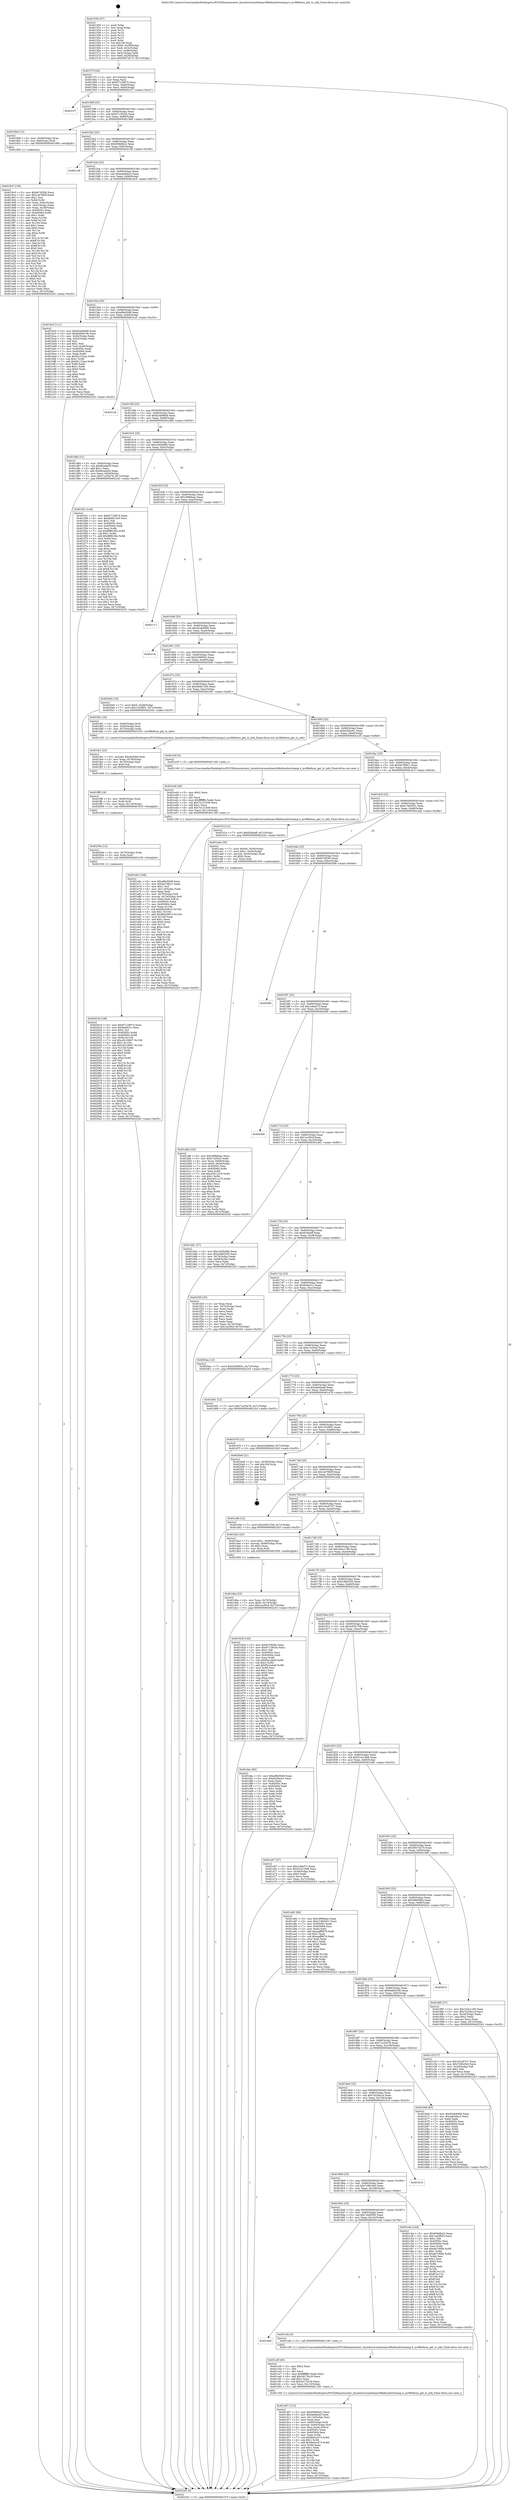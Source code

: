 digraph "0x401550" {
  label = "0x401550 (/mnt/c/Users/mathe/Desktop/tcc/POCII/binaries/extr_linuxdriversnetdsamv88e6xxxhwtstamp.h_mv88e6xxx_get_ts_info_Final-ollvm.out::main(0))"
  labelloc = "t"
  node[shape=record]

  Entry [label="",width=0.3,height=0.3,shape=circle,fillcolor=black,style=filled]
  "0x40157f" [label="{
     0x40157f [26]\l
     | [instrs]\l
     &nbsp;&nbsp;0x40157f \<+3\>: mov -0x7c(%rbp),%eax\l
     &nbsp;&nbsp;0x401582 \<+2\>: mov %eax,%ecx\l
     &nbsp;&nbsp;0x401584 \<+6\>: sub $0x87129974,%ecx\l
     &nbsp;&nbsp;0x40158a \<+3\>: mov %eax,-0x80(%rbp)\l
     &nbsp;&nbsp;0x40158d \<+6\>: mov %ecx,-0x84(%rbp)\l
     &nbsp;&nbsp;0x401593 \<+6\>: je 00000000004021f7 \<main+0xca7\>\l
  }"]
  "0x4021f7" [label="{
     0x4021f7\l
  }", style=dashed]
  "0x401599" [label="{
     0x401599 [25]\l
     | [instrs]\l
     &nbsp;&nbsp;0x401599 \<+5\>: jmp 000000000040159e \<main+0x4e\>\l
     &nbsp;&nbsp;0x40159e \<+3\>: mov -0x80(%rbp),%eax\l
     &nbsp;&nbsp;0x4015a1 \<+5\>: sub $0x871383cb,%eax\l
     &nbsp;&nbsp;0x4015a6 \<+6\>: mov %eax,-0x88(%rbp)\l
     &nbsp;&nbsp;0x4015ac \<+6\>: je 00000000004019b8 \<main+0x468\>\l
  }"]
  Exit [label="",width=0.3,height=0.3,shape=circle,fillcolor=black,style=filled,peripheries=2]
  "0x4019b8" [label="{
     0x4019b8 [13]\l
     | [instrs]\l
     &nbsp;&nbsp;0x4019b8 \<+4\>: mov -0x48(%rbp),%rax\l
     &nbsp;&nbsp;0x4019bc \<+4\>: mov 0x8(%rax),%rdi\l
     &nbsp;&nbsp;0x4019c0 \<+5\>: call 0000000000401060 \<atoi@plt\>\l
     | [calls]\l
     &nbsp;&nbsp;0x401060 \{1\} (unknown)\l
  }"]
  "0x4015b2" [label="{
     0x4015b2 [25]\l
     | [instrs]\l
     &nbsp;&nbsp;0x4015b2 \<+5\>: jmp 00000000004015b7 \<main+0x67\>\l
     &nbsp;&nbsp;0x4015b7 \<+3\>: mov -0x80(%rbp),%eax\l
     &nbsp;&nbsp;0x4015ba \<+5\>: sub $0x958dfe22,%eax\l
     &nbsp;&nbsp;0x4015bf \<+6\>: mov %eax,-0x8c(%rbp)\l
     &nbsp;&nbsp;0x4015c5 \<+6\>: je 0000000000402158 \<main+0xc08\>\l
  }"]
  "0x402016" [label="{
     0x402016 [148]\l
     | [instrs]\l
     &nbsp;&nbsp;0x402016 \<+5\>: mov $0x87129974,%eax\l
     &nbsp;&nbsp;0x40201b \<+5\>: mov $0x6cbb31c,%esi\l
     &nbsp;&nbsp;0x402020 \<+2\>: mov $0x1,%cl\l
     &nbsp;&nbsp;0x402022 \<+8\>: mov 0x40505c,%r8d\l
     &nbsp;&nbsp;0x40202a \<+8\>: mov 0x405064,%r9d\l
     &nbsp;&nbsp;0x402032 \<+3\>: mov %r8d,%r10d\l
     &nbsp;&nbsp;0x402035 \<+7\>: sub $0xc6216607,%r10d\l
     &nbsp;&nbsp;0x40203c \<+4\>: sub $0x1,%r10d\l
     &nbsp;&nbsp;0x402040 \<+7\>: add $0xc6216607,%r10d\l
     &nbsp;&nbsp;0x402047 \<+4\>: imul %r10d,%r8d\l
     &nbsp;&nbsp;0x40204b \<+4\>: and $0x1,%r8d\l
     &nbsp;&nbsp;0x40204f \<+4\>: cmp $0x0,%r8d\l
     &nbsp;&nbsp;0x402053 \<+4\>: sete %r11b\l
     &nbsp;&nbsp;0x402057 \<+4\>: cmp $0xa,%r9d\l
     &nbsp;&nbsp;0x40205b \<+3\>: setl %bl\l
     &nbsp;&nbsp;0x40205e \<+3\>: mov %r11b,%r14b\l
     &nbsp;&nbsp;0x402061 \<+4\>: xor $0xff,%r14b\l
     &nbsp;&nbsp;0x402065 \<+3\>: mov %bl,%r15b\l
     &nbsp;&nbsp;0x402068 \<+4\>: xor $0xff,%r15b\l
     &nbsp;&nbsp;0x40206c \<+3\>: xor $0x1,%cl\l
     &nbsp;&nbsp;0x40206f \<+3\>: mov %r14b,%r12b\l
     &nbsp;&nbsp;0x402072 \<+4\>: and $0xff,%r12b\l
     &nbsp;&nbsp;0x402076 \<+3\>: and %cl,%r11b\l
     &nbsp;&nbsp;0x402079 \<+3\>: mov %r15b,%r13b\l
     &nbsp;&nbsp;0x40207c \<+4\>: and $0xff,%r13b\l
     &nbsp;&nbsp;0x402080 \<+2\>: and %cl,%bl\l
     &nbsp;&nbsp;0x402082 \<+3\>: or %r11b,%r12b\l
     &nbsp;&nbsp;0x402085 \<+3\>: or %bl,%r13b\l
     &nbsp;&nbsp;0x402088 \<+3\>: xor %r13b,%r12b\l
     &nbsp;&nbsp;0x40208b \<+3\>: or %r15b,%r14b\l
     &nbsp;&nbsp;0x40208e \<+4\>: xor $0xff,%r14b\l
     &nbsp;&nbsp;0x402092 \<+3\>: or $0x1,%cl\l
     &nbsp;&nbsp;0x402095 \<+3\>: and %cl,%r14b\l
     &nbsp;&nbsp;0x402098 \<+3\>: or %r14b,%r12b\l
     &nbsp;&nbsp;0x40209b \<+4\>: test $0x1,%r12b\l
     &nbsp;&nbsp;0x40209f \<+3\>: cmovne %esi,%eax\l
     &nbsp;&nbsp;0x4020a2 \<+3\>: mov %eax,-0x7c(%rbp)\l
     &nbsp;&nbsp;0x4020a5 \<+5\>: jmp 0000000000402243 \<main+0xcf3\>\l
  }"]
  "0x402158" [label="{
     0x402158\l
  }", style=dashed]
  "0x4015cb" [label="{
     0x4015cb [25]\l
     | [instrs]\l
     &nbsp;&nbsp;0x4015cb \<+5\>: jmp 00000000004015d0 \<main+0x80\>\l
     &nbsp;&nbsp;0x4015d0 \<+3\>: mov -0x80(%rbp),%eax\l
     &nbsp;&nbsp;0x4015d3 \<+5\>: sub $0xaab4dec3,%eax\l
     &nbsp;&nbsp;0x4015d8 \<+6\>: mov %eax,-0x90(%rbp)\l
     &nbsp;&nbsp;0x4015de \<+6\>: je 0000000000401bc0 \<main+0x670\>\l
  }"]
  "0x40200a" [label="{
     0x40200a [12]\l
     | [instrs]\l
     &nbsp;&nbsp;0x40200a \<+4\>: mov -0x70(%rbp),%rdx\l
     &nbsp;&nbsp;0x40200e \<+3\>: mov %rdx,%rdi\l
     &nbsp;&nbsp;0x402011 \<+5\>: call 0000000000401030 \<free@plt\>\l
     | [calls]\l
     &nbsp;&nbsp;0x401030 \{1\} (unknown)\l
  }"]
  "0x401bc0" [label="{
     0x401bc0 [111]\l
     | [instrs]\l
     &nbsp;&nbsp;0x401bc0 \<+5\>: mov $0xd2ab9468,%eax\l
     &nbsp;&nbsp;0x401bc5 \<+5\>: mov $0x6eb8410b,%ecx\l
     &nbsp;&nbsp;0x401bca \<+3\>: mov -0x64(%rbp),%edx\l
     &nbsp;&nbsp;0x401bcd \<+3\>: cmp -0x54(%rbp),%edx\l
     &nbsp;&nbsp;0x401bd0 \<+4\>: setl %sil\l
     &nbsp;&nbsp;0x401bd4 \<+4\>: and $0x1,%sil\l
     &nbsp;&nbsp;0x401bd8 \<+4\>: mov %sil,-0x29(%rbp)\l
     &nbsp;&nbsp;0x401bdc \<+7\>: mov 0x40505c,%edx\l
     &nbsp;&nbsp;0x401be3 \<+7\>: mov 0x405064,%edi\l
     &nbsp;&nbsp;0x401bea \<+3\>: mov %edx,%r8d\l
     &nbsp;&nbsp;0x401bed \<+7\>: sub $0xf2c152aa,%r8d\l
     &nbsp;&nbsp;0x401bf4 \<+4\>: sub $0x1,%r8d\l
     &nbsp;&nbsp;0x401bf8 \<+7\>: add $0xf2c152aa,%r8d\l
     &nbsp;&nbsp;0x401bff \<+4\>: imul %r8d,%edx\l
     &nbsp;&nbsp;0x401c03 \<+3\>: and $0x1,%edx\l
     &nbsp;&nbsp;0x401c06 \<+3\>: cmp $0x0,%edx\l
     &nbsp;&nbsp;0x401c09 \<+4\>: sete %sil\l
     &nbsp;&nbsp;0x401c0d \<+3\>: cmp $0xa,%edi\l
     &nbsp;&nbsp;0x401c10 \<+4\>: setl %r9b\l
     &nbsp;&nbsp;0x401c14 \<+3\>: mov %sil,%r10b\l
     &nbsp;&nbsp;0x401c17 \<+3\>: and %r9b,%r10b\l
     &nbsp;&nbsp;0x401c1a \<+3\>: xor %r9b,%sil\l
     &nbsp;&nbsp;0x401c1d \<+3\>: or %sil,%r10b\l
     &nbsp;&nbsp;0x401c20 \<+4\>: test $0x1,%r10b\l
     &nbsp;&nbsp;0x401c24 \<+3\>: cmovne %ecx,%eax\l
     &nbsp;&nbsp;0x401c27 \<+3\>: mov %eax,-0x7c(%rbp)\l
     &nbsp;&nbsp;0x401c2a \<+5\>: jmp 0000000000402243 \<main+0xcf3\>\l
  }"]
  "0x4015e4" [label="{
     0x4015e4 [25]\l
     | [instrs]\l
     &nbsp;&nbsp;0x4015e4 \<+5\>: jmp 00000000004015e9 \<main+0x99\>\l
     &nbsp;&nbsp;0x4015e9 \<+3\>: mov -0x80(%rbp),%eax\l
     &nbsp;&nbsp;0x4015ec \<+5\>: sub $0xaf9e5048,%eax\l
     &nbsp;&nbsp;0x4015f1 \<+6\>: mov %eax,-0x94(%rbp)\l
     &nbsp;&nbsp;0x4015f7 \<+6\>: je 00000000004021a5 \<main+0xc55\>\l
  }"]
  "0x401ff8" [label="{
     0x401ff8 [18]\l
     | [instrs]\l
     &nbsp;&nbsp;0x401ff8 \<+4\>: mov -0x60(%rbp),%rdx\l
     &nbsp;&nbsp;0x401ffc \<+3\>: mov %rdx,%rdi\l
     &nbsp;&nbsp;0x401fff \<+6\>: mov %eax,-0x118(%rbp)\l
     &nbsp;&nbsp;0x402005 \<+5\>: call 0000000000401030 \<free@plt\>\l
     | [calls]\l
     &nbsp;&nbsp;0x401030 \{1\} (unknown)\l
  }"]
  "0x4021a5" [label="{
     0x4021a5\l
  }", style=dashed]
  "0x4015fd" [label="{
     0x4015fd [25]\l
     | [instrs]\l
     &nbsp;&nbsp;0x4015fd \<+5\>: jmp 0000000000401602 \<main+0xb2\>\l
     &nbsp;&nbsp;0x401602 \<+3\>: mov -0x80(%rbp),%eax\l
     &nbsp;&nbsp;0x401605 \<+5\>: sub $0xb24b96d4,%eax\l
     &nbsp;&nbsp;0x40160a \<+6\>: mov %eax,-0x98(%rbp)\l
     &nbsp;&nbsp;0x401610 \<+6\>: je 0000000000401d84 \<main+0x834\>\l
  }"]
  "0x401fe1" [label="{
     0x401fe1 [23]\l
     | [instrs]\l
     &nbsp;&nbsp;0x401fe1 \<+10\>: movabs $0x4030b6,%rdi\l
     &nbsp;&nbsp;0x401feb \<+3\>: mov %eax,-0x78(%rbp)\l
     &nbsp;&nbsp;0x401fee \<+3\>: mov -0x78(%rbp),%esi\l
     &nbsp;&nbsp;0x401ff1 \<+2\>: mov $0x0,%al\l
     &nbsp;&nbsp;0x401ff3 \<+5\>: call 0000000000401040 \<printf@plt\>\l
     | [calls]\l
     &nbsp;&nbsp;0x401040 \{1\} (unknown)\l
  }"]
  "0x401d84" [label="{
     0x401d84 [31]\l
     | [instrs]\l
     &nbsp;&nbsp;0x401d84 \<+3\>: mov -0x64(%rbp),%eax\l
     &nbsp;&nbsp;0x401d87 \<+5\>: sub $0x8fcada59,%eax\l
     &nbsp;&nbsp;0x401d8c \<+3\>: add $0x1,%eax\l
     &nbsp;&nbsp;0x401d8f \<+5\>: add $0x8fcada59,%eax\l
     &nbsp;&nbsp;0x401d94 \<+3\>: mov %eax,-0x64(%rbp)\l
     &nbsp;&nbsp;0x401d97 \<+7\>: movl $0x71e35e78,-0x7c(%rbp)\l
     &nbsp;&nbsp;0x401d9e \<+5\>: jmp 0000000000402243 \<main+0xcf3\>\l
  }"]
  "0x401616" [label="{
     0x401616 [25]\l
     | [instrs]\l
     &nbsp;&nbsp;0x401616 \<+5\>: jmp 000000000040161b \<main+0xcb\>\l
     &nbsp;&nbsp;0x40161b \<+3\>: mov -0x80(%rbp),%eax\l
     &nbsp;&nbsp;0x40161e \<+5\>: sub $0xc3d3bd8d,%eax\l
     &nbsp;&nbsp;0x401623 \<+6\>: mov %eax,-0x9c(%rbp)\l
     &nbsp;&nbsp;0x401629 \<+6\>: je 0000000000401f41 \<main+0x9f1\>\l
  }"]
  "0x401e6c" [label="{
     0x401e6c [168]\l
     | [instrs]\l
     &nbsp;&nbsp;0x401e6c \<+5\>: mov $0xaf9e5048,%ecx\l
     &nbsp;&nbsp;0x401e71 \<+5\>: mov $0xde70fdc1,%edx\l
     &nbsp;&nbsp;0x401e76 \<+3\>: mov $0x1,%sil\l
     &nbsp;&nbsp;0x401e79 \<+6\>: mov -0x114(%rbp),%edi\l
     &nbsp;&nbsp;0x401e7f \<+3\>: imul %eax,%edi\l
     &nbsp;&nbsp;0x401e82 \<+4\>: mov -0x70(%rbp),%r8\l
     &nbsp;&nbsp;0x401e86 \<+4\>: movslq -0x74(%rbp),%r9\l
     &nbsp;&nbsp;0x401e8a \<+4\>: mov %edi,(%r8,%r9,4)\l
     &nbsp;&nbsp;0x401e8e \<+7\>: mov 0x40505c,%eax\l
     &nbsp;&nbsp;0x401e95 \<+7\>: mov 0x405064,%edi\l
     &nbsp;&nbsp;0x401e9c \<+3\>: mov %eax,%r10d\l
     &nbsp;&nbsp;0x401e9f \<+7\>: sub $0x982e0810,%r10d\l
     &nbsp;&nbsp;0x401ea6 \<+4\>: sub $0x1,%r10d\l
     &nbsp;&nbsp;0x401eaa \<+7\>: add $0x982e0810,%r10d\l
     &nbsp;&nbsp;0x401eb1 \<+4\>: imul %r10d,%eax\l
     &nbsp;&nbsp;0x401eb5 \<+3\>: and $0x1,%eax\l
     &nbsp;&nbsp;0x401eb8 \<+3\>: cmp $0x0,%eax\l
     &nbsp;&nbsp;0x401ebb \<+4\>: sete %r11b\l
     &nbsp;&nbsp;0x401ebf \<+3\>: cmp $0xa,%edi\l
     &nbsp;&nbsp;0x401ec2 \<+3\>: setl %bl\l
     &nbsp;&nbsp;0x401ec5 \<+3\>: mov %r11b,%r14b\l
     &nbsp;&nbsp;0x401ec8 \<+4\>: xor $0xff,%r14b\l
     &nbsp;&nbsp;0x401ecc \<+3\>: mov %bl,%r15b\l
     &nbsp;&nbsp;0x401ecf \<+4\>: xor $0xff,%r15b\l
     &nbsp;&nbsp;0x401ed3 \<+4\>: xor $0x1,%sil\l
     &nbsp;&nbsp;0x401ed7 \<+3\>: mov %r14b,%r12b\l
     &nbsp;&nbsp;0x401eda \<+4\>: and $0xff,%r12b\l
     &nbsp;&nbsp;0x401ede \<+3\>: and %sil,%r11b\l
     &nbsp;&nbsp;0x401ee1 \<+3\>: mov %r15b,%r13b\l
     &nbsp;&nbsp;0x401ee4 \<+4\>: and $0xff,%r13b\l
     &nbsp;&nbsp;0x401ee8 \<+3\>: and %sil,%bl\l
     &nbsp;&nbsp;0x401eeb \<+3\>: or %r11b,%r12b\l
     &nbsp;&nbsp;0x401eee \<+3\>: or %bl,%r13b\l
     &nbsp;&nbsp;0x401ef1 \<+3\>: xor %r13b,%r12b\l
     &nbsp;&nbsp;0x401ef4 \<+3\>: or %r15b,%r14b\l
     &nbsp;&nbsp;0x401ef7 \<+4\>: xor $0xff,%r14b\l
     &nbsp;&nbsp;0x401efb \<+4\>: or $0x1,%sil\l
     &nbsp;&nbsp;0x401eff \<+3\>: and %sil,%r14b\l
     &nbsp;&nbsp;0x401f02 \<+3\>: or %r14b,%r12b\l
     &nbsp;&nbsp;0x401f05 \<+4\>: test $0x1,%r12b\l
     &nbsp;&nbsp;0x401f09 \<+3\>: cmovne %edx,%ecx\l
     &nbsp;&nbsp;0x401f0c \<+3\>: mov %ecx,-0x7c(%rbp)\l
     &nbsp;&nbsp;0x401f0f \<+5\>: jmp 0000000000402243 \<main+0xcf3\>\l
  }"]
  "0x401f41" [label="{
     0x401f41 [144]\l
     | [instrs]\l
     &nbsp;&nbsp;0x401f41 \<+5\>: mov $0x87129974,%eax\l
     &nbsp;&nbsp;0x401f46 \<+5\>: mov $0xdb9a7a30,%ecx\l
     &nbsp;&nbsp;0x401f4b \<+2\>: mov $0x1,%dl\l
     &nbsp;&nbsp;0x401f4d \<+7\>: mov 0x40505c,%esi\l
     &nbsp;&nbsp;0x401f54 \<+7\>: mov 0x405064,%edi\l
     &nbsp;&nbsp;0x401f5b \<+3\>: mov %esi,%r8d\l
     &nbsp;&nbsp;0x401f5e \<+7\>: sub $0x8f8fc36e,%r8d\l
     &nbsp;&nbsp;0x401f65 \<+4\>: sub $0x1,%r8d\l
     &nbsp;&nbsp;0x401f69 \<+7\>: add $0x8f8fc36e,%r8d\l
     &nbsp;&nbsp;0x401f70 \<+4\>: imul %r8d,%esi\l
     &nbsp;&nbsp;0x401f74 \<+3\>: and $0x1,%esi\l
     &nbsp;&nbsp;0x401f77 \<+3\>: cmp $0x0,%esi\l
     &nbsp;&nbsp;0x401f7a \<+4\>: sete %r9b\l
     &nbsp;&nbsp;0x401f7e \<+3\>: cmp $0xa,%edi\l
     &nbsp;&nbsp;0x401f81 \<+4\>: setl %r10b\l
     &nbsp;&nbsp;0x401f85 \<+3\>: mov %r9b,%r11b\l
     &nbsp;&nbsp;0x401f88 \<+4\>: xor $0xff,%r11b\l
     &nbsp;&nbsp;0x401f8c \<+3\>: mov %r10b,%bl\l
     &nbsp;&nbsp;0x401f8f \<+3\>: xor $0xff,%bl\l
     &nbsp;&nbsp;0x401f92 \<+3\>: xor $0x1,%dl\l
     &nbsp;&nbsp;0x401f95 \<+3\>: mov %r11b,%r14b\l
     &nbsp;&nbsp;0x401f98 \<+4\>: and $0xff,%r14b\l
     &nbsp;&nbsp;0x401f9c \<+3\>: and %dl,%r9b\l
     &nbsp;&nbsp;0x401f9f \<+3\>: mov %bl,%r15b\l
     &nbsp;&nbsp;0x401fa2 \<+4\>: and $0xff,%r15b\l
     &nbsp;&nbsp;0x401fa6 \<+3\>: and %dl,%r10b\l
     &nbsp;&nbsp;0x401fa9 \<+3\>: or %r9b,%r14b\l
     &nbsp;&nbsp;0x401fac \<+3\>: or %r10b,%r15b\l
     &nbsp;&nbsp;0x401faf \<+3\>: xor %r15b,%r14b\l
     &nbsp;&nbsp;0x401fb2 \<+3\>: or %bl,%r11b\l
     &nbsp;&nbsp;0x401fb5 \<+4\>: xor $0xff,%r11b\l
     &nbsp;&nbsp;0x401fb9 \<+3\>: or $0x1,%dl\l
     &nbsp;&nbsp;0x401fbc \<+3\>: and %dl,%r11b\l
     &nbsp;&nbsp;0x401fbf \<+3\>: or %r11b,%r14b\l
     &nbsp;&nbsp;0x401fc2 \<+4\>: test $0x1,%r14b\l
     &nbsp;&nbsp;0x401fc6 \<+3\>: cmovne %ecx,%eax\l
     &nbsp;&nbsp;0x401fc9 \<+3\>: mov %eax,-0x7c(%rbp)\l
     &nbsp;&nbsp;0x401fcc \<+5\>: jmp 0000000000402243 \<main+0xcf3\>\l
  }"]
  "0x40162f" [label="{
     0x40162f [25]\l
     | [instrs]\l
     &nbsp;&nbsp;0x40162f \<+5\>: jmp 0000000000401634 \<main+0xe4\>\l
     &nbsp;&nbsp;0x401634 \<+3\>: mov -0x80(%rbp),%eax\l
     &nbsp;&nbsp;0x401637 \<+5\>: sub $0xc9966eac,%eax\l
     &nbsp;&nbsp;0x40163c \<+6\>: mov %eax,-0xa0(%rbp)\l
     &nbsp;&nbsp;0x401642 \<+6\>: je 0000000000402117 \<main+0xbc7\>\l
  }"]
  "0x401e44" [label="{
     0x401e44 [40]\l
     | [instrs]\l
     &nbsp;&nbsp;0x401e44 \<+5\>: mov $0x2,%ecx\l
     &nbsp;&nbsp;0x401e49 \<+1\>: cltd\l
     &nbsp;&nbsp;0x401e4a \<+2\>: idiv %ecx\l
     &nbsp;&nbsp;0x401e4c \<+6\>: imul $0xfffffffe,%edx,%ecx\l
     &nbsp;&nbsp;0x401e52 \<+6\>: sub $0x7e121939,%ecx\l
     &nbsp;&nbsp;0x401e58 \<+3\>: add $0x1,%ecx\l
     &nbsp;&nbsp;0x401e5b \<+6\>: add $0x7e121939,%ecx\l
     &nbsp;&nbsp;0x401e61 \<+6\>: mov %ecx,-0x114(%rbp)\l
     &nbsp;&nbsp;0x401e67 \<+5\>: call 0000000000401160 \<next_i\>\l
     | [calls]\l
     &nbsp;&nbsp;0x401160 \{1\} (/mnt/c/Users/mathe/Desktop/tcc/POCII/binaries/extr_linuxdriversnetdsamv88e6xxxhwtstamp.h_mv88e6xxx_get_ts_info_Final-ollvm.out::next_i)\l
  }"]
  "0x402117" [label="{
     0x402117\l
  }", style=dashed]
  "0x401648" [label="{
     0x401648 [25]\l
     | [instrs]\l
     &nbsp;&nbsp;0x401648 \<+5\>: jmp 000000000040164d \<main+0xfd\>\l
     &nbsp;&nbsp;0x40164d \<+3\>: mov -0x80(%rbp),%eax\l
     &nbsp;&nbsp;0x401650 \<+5\>: sub $0xd2ab9468,%eax\l
     &nbsp;&nbsp;0x401655 \<+6\>: mov %eax,-0xa4(%rbp)\l
     &nbsp;&nbsp;0x40165b \<+6\>: je 000000000040214c \<main+0xbfc\>\l
  }"]
  "0x401dba" [label="{
     0x401dba [23]\l
     | [instrs]\l
     &nbsp;&nbsp;0x401dba \<+4\>: mov %rax,-0x70(%rbp)\l
     &nbsp;&nbsp;0x401dbe \<+7\>: movl $0x0,-0x74(%rbp)\l
     &nbsp;&nbsp;0x401dc5 \<+7\>: movl $0x1ac00cf,-0x7c(%rbp)\l
     &nbsp;&nbsp;0x401dcc \<+5\>: jmp 0000000000402243 \<main+0xcf3\>\l
  }"]
  "0x40214c" [label="{
     0x40214c\l
  }", style=dashed]
  "0x401661" [label="{
     0x401661 [25]\l
     | [instrs]\l
     &nbsp;&nbsp;0x401661 \<+5\>: jmp 0000000000401666 \<main+0x116\>\l
     &nbsp;&nbsp;0x401666 \<+3\>: mov -0x80(%rbp),%eax\l
     &nbsp;&nbsp;0x401669 \<+5\>: sub $0xd34f083c,%eax\l
     &nbsp;&nbsp;0x40166e \<+6\>: mov %eax,-0xa8(%rbp)\l
     &nbsp;&nbsp;0x401674 \<+6\>: je 00000000004020d3 \<main+0xb83\>\l
  }"]
  "0x401d07" [label="{
     0x401d07 [113]\l
     | [instrs]\l
     &nbsp;&nbsp;0x401d07 \<+5\>: mov $0x958dfe22,%ecx\l
     &nbsp;&nbsp;0x401d0c \<+5\>: mov $0xdedda46,%edx\l
     &nbsp;&nbsp;0x401d11 \<+6\>: mov -0x110(%rbp),%esi\l
     &nbsp;&nbsp;0x401d17 \<+3\>: imul %eax,%esi\l
     &nbsp;&nbsp;0x401d1a \<+4\>: mov -0x60(%rbp),%rdi\l
     &nbsp;&nbsp;0x401d1e \<+4\>: movslq -0x64(%rbp),%r8\l
     &nbsp;&nbsp;0x401d22 \<+4\>: mov %esi,(%rdi,%r8,4)\l
     &nbsp;&nbsp;0x401d26 \<+7\>: mov 0x40505c,%eax\l
     &nbsp;&nbsp;0x401d2d \<+7\>: mov 0x405064,%esi\l
     &nbsp;&nbsp;0x401d34 \<+3\>: mov %eax,%r9d\l
     &nbsp;&nbsp;0x401d37 \<+7\>: sub $0x8e0ccd73,%r9d\l
     &nbsp;&nbsp;0x401d3e \<+4\>: sub $0x1,%r9d\l
     &nbsp;&nbsp;0x401d42 \<+7\>: add $0x8e0ccd73,%r9d\l
     &nbsp;&nbsp;0x401d49 \<+4\>: imul %r9d,%eax\l
     &nbsp;&nbsp;0x401d4d \<+3\>: and $0x1,%eax\l
     &nbsp;&nbsp;0x401d50 \<+3\>: cmp $0x0,%eax\l
     &nbsp;&nbsp;0x401d53 \<+4\>: sete %r10b\l
     &nbsp;&nbsp;0x401d57 \<+3\>: cmp $0xa,%esi\l
     &nbsp;&nbsp;0x401d5a \<+4\>: setl %r11b\l
     &nbsp;&nbsp;0x401d5e \<+3\>: mov %r10b,%bl\l
     &nbsp;&nbsp;0x401d61 \<+3\>: and %r11b,%bl\l
     &nbsp;&nbsp;0x401d64 \<+3\>: xor %r11b,%r10b\l
     &nbsp;&nbsp;0x401d67 \<+3\>: or %r10b,%bl\l
     &nbsp;&nbsp;0x401d6a \<+3\>: test $0x1,%bl\l
     &nbsp;&nbsp;0x401d6d \<+3\>: cmovne %edx,%ecx\l
     &nbsp;&nbsp;0x401d70 \<+3\>: mov %ecx,-0x7c(%rbp)\l
     &nbsp;&nbsp;0x401d73 \<+5\>: jmp 0000000000402243 \<main+0xcf3\>\l
  }"]
  "0x4020d3" [label="{
     0x4020d3 [19]\l
     | [instrs]\l
     &nbsp;&nbsp;0x4020d3 \<+7\>: movl $0x0,-0x38(%rbp)\l
     &nbsp;&nbsp;0x4020da \<+7\>: movl $0x1325ff31,-0x7c(%rbp)\l
     &nbsp;&nbsp;0x4020e1 \<+5\>: jmp 0000000000402243 \<main+0xcf3\>\l
  }"]
  "0x40167a" [label="{
     0x40167a [25]\l
     | [instrs]\l
     &nbsp;&nbsp;0x40167a \<+5\>: jmp 000000000040167f \<main+0x12f\>\l
     &nbsp;&nbsp;0x40167f \<+3\>: mov -0x80(%rbp),%eax\l
     &nbsp;&nbsp;0x401682 \<+5\>: sub $0xdb9a7a30,%eax\l
     &nbsp;&nbsp;0x401687 \<+6\>: mov %eax,-0xac(%rbp)\l
     &nbsp;&nbsp;0x40168d \<+6\>: je 0000000000401fd1 \<main+0xa81\>\l
  }"]
  "0x401cdf" [label="{
     0x401cdf [40]\l
     | [instrs]\l
     &nbsp;&nbsp;0x401cdf \<+5\>: mov $0x2,%ecx\l
     &nbsp;&nbsp;0x401ce4 \<+1\>: cltd\l
     &nbsp;&nbsp;0x401ce5 \<+2\>: idiv %ecx\l
     &nbsp;&nbsp;0x401ce7 \<+6\>: imul $0xfffffffe,%edx,%ecx\l
     &nbsp;&nbsp;0x401ced \<+6\>: add $0x3417bc20,%ecx\l
     &nbsp;&nbsp;0x401cf3 \<+3\>: add $0x1,%ecx\l
     &nbsp;&nbsp;0x401cf6 \<+6\>: sub $0x3417bc20,%ecx\l
     &nbsp;&nbsp;0x401cfc \<+6\>: mov %ecx,-0x110(%rbp)\l
     &nbsp;&nbsp;0x401d02 \<+5\>: call 0000000000401160 \<next_i\>\l
     | [calls]\l
     &nbsp;&nbsp;0x401160 \{1\} (/mnt/c/Users/mathe/Desktop/tcc/POCII/binaries/extr_linuxdriversnetdsamv88e6xxxhwtstamp.h_mv88e6xxx_get_ts_info_Final-ollvm.out::next_i)\l
  }"]
  "0x401fd1" [label="{
     0x401fd1 [16]\l
     | [instrs]\l
     &nbsp;&nbsp;0x401fd1 \<+4\>: mov -0x60(%rbp),%rdi\l
     &nbsp;&nbsp;0x401fd5 \<+3\>: mov -0x50(%rbp),%esi\l
     &nbsp;&nbsp;0x401fd8 \<+4\>: mov -0x70(%rbp),%rdx\l
     &nbsp;&nbsp;0x401fdc \<+5\>: call 0000000000401530 \<mv88e6xxx_get_ts_info\>\l
     | [calls]\l
     &nbsp;&nbsp;0x401530 \{1\} (/mnt/c/Users/mathe/Desktop/tcc/POCII/binaries/extr_linuxdriversnetdsamv88e6xxxhwtstamp.h_mv88e6xxx_get_ts_info_Final-ollvm.out::mv88e6xxx_get_ts_info)\l
  }"]
  "0x401693" [label="{
     0x401693 [25]\l
     | [instrs]\l
     &nbsp;&nbsp;0x401693 \<+5\>: jmp 0000000000401698 \<main+0x148\>\l
     &nbsp;&nbsp;0x401698 \<+3\>: mov -0x80(%rbp),%eax\l
     &nbsp;&nbsp;0x40169b \<+5\>: sub $0xdcf2bcb1,%eax\l
     &nbsp;&nbsp;0x4016a0 \<+6\>: mov %eax,-0xb0(%rbp)\l
     &nbsp;&nbsp;0x4016a6 \<+6\>: je 0000000000401e3f \<main+0x8ef\>\l
  }"]
  "0x4018eb" [label="{
     0x4018eb\l
  }", style=dashed]
  "0x401e3f" [label="{
     0x401e3f [5]\l
     | [instrs]\l
     &nbsp;&nbsp;0x401e3f \<+5\>: call 0000000000401160 \<next_i\>\l
     | [calls]\l
     &nbsp;&nbsp;0x401160 \{1\} (/mnt/c/Users/mathe/Desktop/tcc/POCII/binaries/extr_linuxdriversnetdsamv88e6xxxhwtstamp.h_mv88e6xxx_get_ts_info_Final-ollvm.out::next_i)\l
  }"]
  "0x4016ac" [label="{
     0x4016ac [25]\l
     | [instrs]\l
     &nbsp;&nbsp;0x4016ac \<+5\>: jmp 00000000004016b1 \<main+0x161\>\l
     &nbsp;&nbsp;0x4016b1 \<+3\>: mov -0x80(%rbp),%eax\l
     &nbsp;&nbsp;0x4016b4 \<+5\>: sub $0xde70fdc1,%eax\l
     &nbsp;&nbsp;0x4016b9 \<+6\>: mov %eax,-0xb4(%rbp)\l
     &nbsp;&nbsp;0x4016bf \<+6\>: je 0000000000401f14 \<main+0x9c4\>\l
  }"]
  "0x401cda" [label="{
     0x401cda [5]\l
     | [instrs]\l
     &nbsp;&nbsp;0x401cda \<+5\>: call 0000000000401160 \<next_i\>\l
     | [calls]\l
     &nbsp;&nbsp;0x401160 \{1\} (/mnt/c/Users/mathe/Desktop/tcc/POCII/binaries/extr_linuxdriversnetdsamv88e6xxxhwtstamp.h_mv88e6xxx_get_ts_info_Final-ollvm.out::next_i)\l
  }"]
  "0x401f14" [label="{
     0x401f14 [12]\l
     | [instrs]\l
     &nbsp;&nbsp;0x401f14 \<+7\>: movl $0x626baff,-0x7c(%rbp)\l
     &nbsp;&nbsp;0x401f1b \<+5\>: jmp 0000000000402243 \<main+0xcf3\>\l
  }"]
  "0x4016c5" [label="{
     0x4016c5 [25]\l
     | [instrs]\l
     &nbsp;&nbsp;0x4016c5 \<+5\>: jmp 00000000004016ca \<main+0x17a\>\l
     &nbsp;&nbsp;0x4016ca \<+3\>: mov -0x80(%rbp),%eax\l
     &nbsp;&nbsp;0x4016cd \<+5\>: sub $0xe7465451,%eax\l
     &nbsp;&nbsp;0x4016d2 \<+6\>: mov %eax,-0xb8(%rbp)\l
     &nbsp;&nbsp;0x4016d8 \<+6\>: je 0000000000401ada \<main+0x58a\>\l
  }"]
  "0x4018d2" [label="{
     0x4018d2 [25]\l
     | [instrs]\l
     &nbsp;&nbsp;0x4018d2 \<+5\>: jmp 00000000004018d7 \<main+0x387\>\l
     &nbsp;&nbsp;0x4018d7 \<+3\>: mov -0x80(%rbp),%eax\l
     &nbsp;&nbsp;0x4018da \<+5\>: sub $0x7ea5f563,%eax\l
     &nbsp;&nbsp;0x4018df \<+6\>: mov %eax,-0x10c(%rbp)\l
     &nbsp;&nbsp;0x4018e5 \<+6\>: je 0000000000401cda \<main+0x78a\>\l
  }"]
  "0x401ada" [label="{
     0x401ada [30]\l
     | [instrs]\l
     &nbsp;&nbsp;0x401ada \<+7\>: movl $0x64,-0x50(%rbp)\l
     &nbsp;&nbsp;0x401ae1 \<+7\>: movl $0x1,-0x54(%rbp)\l
     &nbsp;&nbsp;0x401ae8 \<+4\>: movslq -0x54(%rbp),%rax\l
     &nbsp;&nbsp;0x401aec \<+4\>: shl $0x2,%rax\l
     &nbsp;&nbsp;0x401af0 \<+3\>: mov %rax,%rdi\l
     &nbsp;&nbsp;0x401af3 \<+5\>: call 0000000000401050 \<malloc@plt\>\l
     | [calls]\l
     &nbsp;&nbsp;0x401050 \{1\} (unknown)\l
  }"]
  "0x4016de" [label="{
     0x4016de [25]\l
     | [instrs]\l
     &nbsp;&nbsp;0x4016de \<+5\>: jmp 00000000004016e3 \<main+0x193\>\l
     &nbsp;&nbsp;0x4016e3 \<+3\>: mov -0x80(%rbp),%eax\l
     &nbsp;&nbsp;0x4016e6 \<+5\>: sub $0xfe70f290,%eax\l
     &nbsp;&nbsp;0x4016eb \<+6\>: mov %eax,-0xbc(%rbp)\l
     &nbsp;&nbsp;0x4016f1 \<+6\>: je 00000000004020fb \<main+0xbab\>\l
  }"]
  "0x401c4a" [label="{
     0x401c4a [144]\l
     | [instrs]\l
     &nbsp;&nbsp;0x401c4a \<+5\>: mov $0x958dfe22,%eax\l
     &nbsp;&nbsp;0x401c4f \<+5\>: mov $0x7ea5f563,%ecx\l
     &nbsp;&nbsp;0x401c54 \<+2\>: mov $0x1,%dl\l
     &nbsp;&nbsp;0x401c56 \<+7\>: mov 0x40505c,%esi\l
     &nbsp;&nbsp;0x401c5d \<+7\>: mov 0x405064,%edi\l
     &nbsp;&nbsp;0x401c64 \<+3\>: mov %esi,%r8d\l
     &nbsp;&nbsp;0x401c67 \<+7\>: add $0xde7cf0fd,%r8d\l
     &nbsp;&nbsp;0x401c6e \<+4\>: sub $0x1,%r8d\l
     &nbsp;&nbsp;0x401c72 \<+7\>: sub $0xde7cf0fd,%r8d\l
     &nbsp;&nbsp;0x401c79 \<+4\>: imul %r8d,%esi\l
     &nbsp;&nbsp;0x401c7d \<+3\>: and $0x1,%esi\l
     &nbsp;&nbsp;0x401c80 \<+3\>: cmp $0x0,%esi\l
     &nbsp;&nbsp;0x401c83 \<+4\>: sete %r9b\l
     &nbsp;&nbsp;0x401c87 \<+3\>: cmp $0xa,%edi\l
     &nbsp;&nbsp;0x401c8a \<+4\>: setl %r10b\l
     &nbsp;&nbsp;0x401c8e \<+3\>: mov %r9b,%r11b\l
     &nbsp;&nbsp;0x401c91 \<+4\>: xor $0xff,%r11b\l
     &nbsp;&nbsp;0x401c95 \<+3\>: mov %r10b,%bl\l
     &nbsp;&nbsp;0x401c98 \<+3\>: xor $0xff,%bl\l
     &nbsp;&nbsp;0x401c9b \<+3\>: xor $0x1,%dl\l
     &nbsp;&nbsp;0x401c9e \<+3\>: mov %r11b,%r14b\l
     &nbsp;&nbsp;0x401ca1 \<+4\>: and $0xff,%r14b\l
     &nbsp;&nbsp;0x401ca5 \<+3\>: and %dl,%r9b\l
     &nbsp;&nbsp;0x401ca8 \<+3\>: mov %bl,%r15b\l
     &nbsp;&nbsp;0x401cab \<+4\>: and $0xff,%r15b\l
     &nbsp;&nbsp;0x401caf \<+3\>: and %dl,%r10b\l
     &nbsp;&nbsp;0x401cb2 \<+3\>: or %r9b,%r14b\l
     &nbsp;&nbsp;0x401cb5 \<+3\>: or %r10b,%r15b\l
     &nbsp;&nbsp;0x401cb8 \<+3\>: xor %r15b,%r14b\l
     &nbsp;&nbsp;0x401cbb \<+3\>: or %bl,%r11b\l
     &nbsp;&nbsp;0x401cbe \<+4\>: xor $0xff,%r11b\l
     &nbsp;&nbsp;0x401cc2 \<+3\>: or $0x1,%dl\l
     &nbsp;&nbsp;0x401cc5 \<+3\>: and %dl,%r11b\l
     &nbsp;&nbsp;0x401cc8 \<+3\>: or %r11b,%r14b\l
     &nbsp;&nbsp;0x401ccb \<+4\>: test $0x1,%r14b\l
     &nbsp;&nbsp;0x401ccf \<+3\>: cmovne %ecx,%eax\l
     &nbsp;&nbsp;0x401cd2 \<+3\>: mov %eax,-0x7c(%rbp)\l
     &nbsp;&nbsp;0x401cd5 \<+5\>: jmp 0000000000402243 \<main+0xcf3\>\l
  }"]
  "0x4020fb" [label="{
     0x4020fb\l
  }", style=dashed]
  "0x4016f7" [label="{
     0x4016f7 [25]\l
     | [instrs]\l
     &nbsp;&nbsp;0x4016f7 \<+5\>: jmp 00000000004016fc \<main+0x1ac\>\l
     &nbsp;&nbsp;0x4016fc \<+3\>: mov -0x80(%rbp),%eax\l
     &nbsp;&nbsp;0x4016ff \<+5\>: sub $0x1a6ed72,%eax\l
     &nbsp;&nbsp;0x401704 \<+6\>: mov %eax,-0xc0(%rbp)\l
     &nbsp;&nbsp;0x40170a \<+6\>: je 00000000004020b6 \<main+0xb66\>\l
  }"]
  "0x4018b9" [label="{
     0x4018b9 [25]\l
     | [instrs]\l
     &nbsp;&nbsp;0x4018b9 \<+5\>: jmp 00000000004018be \<main+0x36e\>\l
     &nbsp;&nbsp;0x4018be \<+3\>: mov -0x80(%rbp),%eax\l
     &nbsp;&nbsp;0x4018c1 \<+5\>: sub $0x7c96c5e0,%eax\l
     &nbsp;&nbsp;0x4018c6 \<+6\>: mov %eax,-0x108(%rbp)\l
     &nbsp;&nbsp;0x4018cc \<+6\>: je 0000000000401c4a \<main+0x6fa\>\l
  }"]
  "0x4020b6" [label="{
     0x4020b6\l
  }", style=dashed]
  "0x401710" [label="{
     0x401710 [25]\l
     | [instrs]\l
     &nbsp;&nbsp;0x401710 \<+5\>: jmp 0000000000401715 \<main+0x1c5\>\l
     &nbsp;&nbsp;0x401715 \<+3\>: mov -0x80(%rbp),%eax\l
     &nbsp;&nbsp;0x401718 \<+5\>: sub $0x1ac00cf,%eax\l
     &nbsp;&nbsp;0x40171d \<+6\>: mov %eax,-0xc4(%rbp)\l
     &nbsp;&nbsp;0x401723 \<+6\>: je 0000000000401dd1 \<main+0x881\>\l
  }"]
  "0x401910" [label="{
     0x401910\l
  }", style=dashed]
  "0x401dd1" [label="{
     0x401dd1 [27]\l
     | [instrs]\l
     &nbsp;&nbsp;0x401dd1 \<+5\>: mov $0xc3d3bd8d,%eax\l
     &nbsp;&nbsp;0x401dd6 \<+5\>: mov $0x2c8b0205,%ecx\l
     &nbsp;&nbsp;0x401ddb \<+3\>: mov -0x74(%rbp),%edx\l
     &nbsp;&nbsp;0x401dde \<+3\>: cmp -0x68(%rbp),%edx\l
     &nbsp;&nbsp;0x401de1 \<+3\>: cmovl %ecx,%eax\l
     &nbsp;&nbsp;0x401de4 \<+3\>: mov %eax,-0x7c(%rbp)\l
     &nbsp;&nbsp;0x401de7 \<+5\>: jmp 0000000000402243 \<main+0xcf3\>\l
  }"]
  "0x401729" [label="{
     0x401729 [25]\l
     | [instrs]\l
     &nbsp;&nbsp;0x401729 \<+5\>: jmp 000000000040172e \<main+0x1de\>\l
     &nbsp;&nbsp;0x40172e \<+3\>: mov -0x80(%rbp),%eax\l
     &nbsp;&nbsp;0x401731 \<+5\>: sub $0x626baff,%eax\l
     &nbsp;&nbsp;0x401736 \<+6\>: mov %eax,-0xc8(%rbp)\l
     &nbsp;&nbsp;0x40173c \<+6\>: je 0000000000401f20 \<main+0x9d0\>\l
  }"]
  "0x4018a0" [label="{
     0x4018a0 [25]\l
     | [instrs]\l
     &nbsp;&nbsp;0x4018a0 \<+5\>: jmp 00000000004018a5 \<main+0x355\>\l
     &nbsp;&nbsp;0x4018a5 \<+3\>: mov -0x80(%rbp),%eax\l
     &nbsp;&nbsp;0x4018a8 \<+5\>: sub $0x7a326a1d,%eax\l
     &nbsp;&nbsp;0x4018ad \<+6\>: mov %eax,-0x104(%rbp)\l
     &nbsp;&nbsp;0x4018b3 \<+6\>: je 0000000000401910 \<main+0x3c0\>\l
  }"]
  "0x401f20" [label="{
     0x401f20 [33]\l
     | [instrs]\l
     &nbsp;&nbsp;0x401f20 \<+2\>: xor %eax,%eax\l
     &nbsp;&nbsp;0x401f22 \<+3\>: mov -0x74(%rbp),%ecx\l
     &nbsp;&nbsp;0x401f25 \<+2\>: mov %eax,%edx\l
     &nbsp;&nbsp;0x401f27 \<+2\>: sub %ecx,%edx\l
     &nbsp;&nbsp;0x401f29 \<+2\>: mov %eax,%ecx\l
     &nbsp;&nbsp;0x401f2b \<+3\>: sub $0x1,%ecx\l
     &nbsp;&nbsp;0x401f2e \<+2\>: add %ecx,%edx\l
     &nbsp;&nbsp;0x401f30 \<+2\>: sub %edx,%eax\l
     &nbsp;&nbsp;0x401f32 \<+3\>: mov %eax,-0x74(%rbp)\l
     &nbsp;&nbsp;0x401f35 \<+7\>: movl $0x1ac00cf,-0x7c(%rbp)\l
     &nbsp;&nbsp;0x401f3c \<+5\>: jmp 0000000000402243 \<main+0xcf3\>\l
  }"]
  "0x401742" [label="{
     0x401742 [25]\l
     | [instrs]\l
     &nbsp;&nbsp;0x401742 \<+5\>: jmp 0000000000401747 \<main+0x1f7\>\l
     &nbsp;&nbsp;0x401747 \<+3\>: mov -0x80(%rbp),%eax\l
     &nbsp;&nbsp;0x40174a \<+5\>: sub $0x6cbb31c,%eax\l
     &nbsp;&nbsp;0x40174f \<+6\>: mov %eax,-0xcc(%rbp)\l
     &nbsp;&nbsp;0x401755 \<+6\>: je 00000000004020aa \<main+0xb5a\>\l
  }"]
  "0x401b6d" [label="{
     0x401b6d [83]\l
     | [instrs]\l
     &nbsp;&nbsp;0x401b6d \<+5\>: mov $0xd2ab9468,%eax\l
     &nbsp;&nbsp;0x401b72 \<+5\>: mov $0xaab4dec3,%ecx\l
     &nbsp;&nbsp;0x401b77 \<+2\>: xor %edx,%edx\l
     &nbsp;&nbsp;0x401b79 \<+7\>: mov 0x40505c,%esi\l
     &nbsp;&nbsp;0x401b80 \<+7\>: mov 0x405064,%edi\l
     &nbsp;&nbsp;0x401b87 \<+3\>: sub $0x1,%edx\l
     &nbsp;&nbsp;0x401b8a \<+3\>: mov %esi,%r8d\l
     &nbsp;&nbsp;0x401b8d \<+3\>: add %edx,%r8d\l
     &nbsp;&nbsp;0x401b90 \<+4\>: imul %r8d,%esi\l
     &nbsp;&nbsp;0x401b94 \<+3\>: and $0x1,%esi\l
     &nbsp;&nbsp;0x401b97 \<+3\>: cmp $0x0,%esi\l
     &nbsp;&nbsp;0x401b9a \<+4\>: sete %r9b\l
     &nbsp;&nbsp;0x401b9e \<+3\>: cmp $0xa,%edi\l
     &nbsp;&nbsp;0x401ba1 \<+4\>: setl %r10b\l
     &nbsp;&nbsp;0x401ba5 \<+3\>: mov %r9b,%r11b\l
     &nbsp;&nbsp;0x401ba8 \<+3\>: and %r10b,%r11b\l
     &nbsp;&nbsp;0x401bab \<+3\>: xor %r10b,%r9b\l
     &nbsp;&nbsp;0x401bae \<+3\>: or %r9b,%r11b\l
     &nbsp;&nbsp;0x401bb1 \<+4\>: test $0x1,%r11b\l
     &nbsp;&nbsp;0x401bb5 \<+3\>: cmovne %ecx,%eax\l
     &nbsp;&nbsp;0x401bb8 \<+3\>: mov %eax,-0x7c(%rbp)\l
     &nbsp;&nbsp;0x401bbb \<+5\>: jmp 0000000000402243 \<main+0xcf3\>\l
  }"]
  "0x4020aa" [label="{
     0x4020aa [12]\l
     | [instrs]\l
     &nbsp;&nbsp;0x4020aa \<+7\>: movl $0xd34f083c,-0x7c(%rbp)\l
     &nbsp;&nbsp;0x4020b1 \<+5\>: jmp 0000000000402243 \<main+0xcf3\>\l
  }"]
  "0x40175b" [label="{
     0x40175b [25]\l
     | [instrs]\l
     &nbsp;&nbsp;0x40175b \<+5\>: jmp 0000000000401760 \<main+0x210\>\l
     &nbsp;&nbsp;0x401760 \<+3\>: mov -0x80(%rbp),%eax\l
     &nbsp;&nbsp;0x401763 \<+5\>: sub $0xc7a55e3,%eax\l
     &nbsp;&nbsp;0x401768 \<+6\>: mov %eax,-0xd0(%rbp)\l
     &nbsp;&nbsp;0x40176e \<+6\>: je 0000000000401b61 \<main+0x611\>\l
  }"]
  "0x401887" [label="{
     0x401887 [25]\l
     | [instrs]\l
     &nbsp;&nbsp;0x401887 \<+5\>: jmp 000000000040188c \<main+0x33c\>\l
     &nbsp;&nbsp;0x40188c \<+3\>: mov -0x80(%rbp),%eax\l
     &nbsp;&nbsp;0x40188f \<+5\>: sub $0x71e35e78,%eax\l
     &nbsp;&nbsp;0x401894 \<+6\>: mov %eax,-0x100(%rbp)\l
     &nbsp;&nbsp;0x40189a \<+6\>: je 0000000000401b6d \<main+0x61d\>\l
  }"]
  "0x401b61" [label="{
     0x401b61 [12]\l
     | [instrs]\l
     &nbsp;&nbsp;0x401b61 \<+7\>: movl $0x71e35e78,-0x7c(%rbp)\l
     &nbsp;&nbsp;0x401b68 \<+5\>: jmp 0000000000402243 \<main+0xcf3\>\l
  }"]
  "0x401774" [label="{
     0x401774 [25]\l
     | [instrs]\l
     &nbsp;&nbsp;0x401774 \<+5\>: jmp 0000000000401779 \<main+0x229\>\l
     &nbsp;&nbsp;0x401779 \<+3\>: mov -0x80(%rbp),%eax\l
     &nbsp;&nbsp;0x40177c \<+5\>: sub $0xdedda46,%eax\l
     &nbsp;&nbsp;0x401781 \<+6\>: mov %eax,-0xd4(%rbp)\l
     &nbsp;&nbsp;0x401787 \<+6\>: je 0000000000401d78 \<main+0x828\>\l
  }"]
  "0x401c2f" [label="{
     0x401c2f [27]\l
     | [instrs]\l
     &nbsp;&nbsp;0x401c2f \<+5\>: mov $0x1b2c8747,%eax\l
     &nbsp;&nbsp;0x401c34 \<+5\>: mov $0x7c96c5e0,%ecx\l
     &nbsp;&nbsp;0x401c39 \<+3\>: mov -0x29(%rbp),%dl\l
     &nbsp;&nbsp;0x401c3c \<+3\>: test $0x1,%dl\l
     &nbsp;&nbsp;0x401c3f \<+3\>: cmovne %ecx,%eax\l
     &nbsp;&nbsp;0x401c42 \<+3\>: mov %eax,-0x7c(%rbp)\l
     &nbsp;&nbsp;0x401c45 \<+5\>: jmp 0000000000402243 \<main+0xcf3\>\l
  }"]
  "0x401d78" [label="{
     0x401d78 [12]\l
     | [instrs]\l
     &nbsp;&nbsp;0x401d78 \<+7\>: movl $0xb24b96d4,-0x7c(%rbp)\l
     &nbsp;&nbsp;0x401d7f \<+5\>: jmp 0000000000402243 \<main+0xcf3\>\l
  }"]
  "0x40178d" [label="{
     0x40178d [25]\l
     | [instrs]\l
     &nbsp;&nbsp;0x40178d \<+5\>: jmp 0000000000401792 \<main+0x242\>\l
     &nbsp;&nbsp;0x401792 \<+3\>: mov -0x80(%rbp),%eax\l
     &nbsp;&nbsp;0x401795 \<+5\>: sub $0x1325ff31,%eax\l
     &nbsp;&nbsp;0x40179a \<+6\>: mov %eax,-0xd8(%rbp)\l
     &nbsp;&nbsp;0x4017a0 \<+6\>: je 00000000004020e6 \<main+0xb96\>\l
  }"]
  "0x40186e" [label="{
     0x40186e [25]\l
     | [instrs]\l
     &nbsp;&nbsp;0x40186e \<+5\>: jmp 0000000000401873 \<main+0x323\>\l
     &nbsp;&nbsp;0x401873 \<+3\>: mov -0x80(%rbp),%eax\l
     &nbsp;&nbsp;0x401876 \<+5\>: sub $0x6eb8410b,%eax\l
     &nbsp;&nbsp;0x40187b \<+6\>: mov %eax,-0xfc(%rbp)\l
     &nbsp;&nbsp;0x401881 \<+6\>: je 0000000000401c2f \<main+0x6df\>\l
  }"]
  "0x4020e6" [label="{
     0x4020e6 [21]\l
     | [instrs]\l
     &nbsp;&nbsp;0x4020e6 \<+3\>: mov -0x38(%rbp),%eax\l
     &nbsp;&nbsp;0x4020e9 \<+7\>: add $0x108,%rsp\l
     &nbsp;&nbsp;0x4020f0 \<+1\>: pop %rbx\l
     &nbsp;&nbsp;0x4020f1 \<+2\>: pop %r12\l
     &nbsp;&nbsp;0x4020f3 \<+2\>: pop %r13\l
     &nbsp;&nbsp;0x4020f5 \<+2\>: pop %r14\l
     &nbsp;&nbsp;0x4020f7 \<+2\>: pop %r15\l
     &nbsp;&nbsp;0x4020f9 \<+1\>: pop %rbp\l
     &nbsp;&nbsp;0x4020fa \<+1\>: ret\l
  }"]
  "0x4017a6" [label="{
     0x4017a6 [25]\l
     | [instrs]\l
     &nbsp;&nbsp;0x4017a6 \<+5\>: jmp 00000000004017ab \<main+0x25b\>\l
     &nbsp;&nbsp;0x4017ab \<+3\>: mov -0x80(%rbp),%eax\l
     &nbsp;&nbsp;0x4017ae \<+5\>: sub $0x1af7683f,%eax\l
     &nbsp;&nbsp;0x4017b3 \<+6\>: mov %eax,-0xdc(%rbp)\l
     &nbsp;&nbsp;0x4017b9 \<+6\>: je 0000000000401a5b \<main+0x50b\>\l
  }"]
  "0x4020c2" [label="{
     0x4020c2\l
  }", style=dashed]
  "0x401a5b" [label="{
     0x401a5b [12]\l
     | [instrs]\l
     &nbsp;&nbsp;0x401a5b \<+7\>: movl $0x2d55c7b8,-0x7c(%rbp)\l
     &nbsp;&nbsp;0x401a62 \<+5\>: jmp 0000000000402243 \<main+0xcf3\>\l
  }"]
  "0x4017bf" [label="{
     0x4017bf [25]\l
     | [instrs]\l
     &nbsp;&nbsp;0x4017bf \<+5\>: jmp 00000000004017c4 \<main+0x274\>\l
     &nbsp;&nbsp;0x4017c4 \<+3\>: mov -0x80(%rbp),%eax\l
     &nbsp;&nbsp;0x4017c7 \<+5\>: sub $0x1b2c8747,%eax\l
     &nbsp;&nbsp;0x4017cc \<+6\>: mov %eax,-0xe0(%rbp)\l
     &nbsp;&nbsp;0x4017d2 \<+6\>: je 0000000000401da3 \<main+0x853\>\l
  }"]
  "0x401af8" [label="{
     0x401af8 [105]\l
     | [instrs]\l
     &nbsp;&nbsp;0x401af8 \<+5\>: mov $0xc9966eac,%ecx\l
     &nbsp;&nbsp;0x401afd \<+5\>: mov $0xc7a55e3,%edx\l
     &nbsp;&nbsp;0x401b02 \<+4\>: mov %rax,-0x60(%rbp)\l
     &nbsp;&nbsp;0x401b06 \<+7\>: movl $0x0,-0x64(%rbp)\l
     &nbsp;&nbsp;0x401b0d \<+7\>: mov 0x40505c,%esi\l
     &nbsp;&nbsp;0x401b14 \<+8\>: mov 0x405064,%r8d\l
     &nbsp;&nbsp;0x401b1c \<+3\>: mov %esi,%r9d\l
     &nbsp;&nbsp;0x401b1f \<+7\>: sub $0xe3011a76,%r9d\l
     &nbsp;&nbsp;0x401b26 \<+4\>: sub $0x1,%r9d\l
     &nbsp;&nbsp;0x401b2a \<+7\>: add $0xe3011a76,%r9d\l
     &nbsp;&nbsp;0x401b31 \<+4\>: imul %r9d,%esi\l
     &nbsp;&nbsp;0x401b35 \<+3\>: and $0x1,%esi\l
     &nbsp;&nbsp;0x401b38 \<+3\>: cmp $0x0,%esi\l
     &nbsp;&nbsp;0x401b3b \<+4\>: sete %r10b\l
     &nbsp;&nbsp;0x401b3f \<+4\>: cmp $0xa,%r8d\l
     &nbsp;&nbsp;0x401b43 \<+4\>: setl %r11b\l
     &nbsp;&nbsp;0x401b47 \<+3\>: mov %r10b,%bl\l
     &nbsp;&nbsp;0x401b4a \<+3\>: and %r11b,%bl\l
     &nbsp;&nbsp;0x401b4d \<+3\>: xor %r11b,%r10b\l
     &nbsp;&nbsp;0x401b50 \<+3\>: or %r10b,%bl\l
     &nbsp;&nbsp;0x401b53 \<+3\>: test $0x1,%bl\l
     &nbsp;&nbsp;0x401b56 \<+3\>: cmovne %edx,%ecx\l
     &nbsp;&nbsp;0x401b59 \<+3\>: mov %ecx,-0x7c(%rbp)\l
     &nbsp;&nbsp;0x401b5c \<+5\>: jmp 0000000000402243 \<main+0xcf3\>\l
  }"]
  "0x401da3" [label="{
     0x401da3 [23]\l
     | [instrs]\l
     &nbsp;&nbsp;0x401da3 \<+7\>: movl $0x1,-0x68(%rbp)\l
     &nbsp;&nbsp;0x401daa \<+4\>: movslq -0x68(%rbp),%rax\l
     &nbsp;&nbsp;0x401dae \<+4\>: shl $0x2,%rax\l
     &nbsp;&nbsp;0x401db2 \<+3\>: mov %rax,%rdi\l
     &nbsp;&nbsp;0x401db5 \<+5\>: call 0000000000401050 \<malloc@plt\>\l
     | [calls]\l
     &nbsp;&nbsp;0x401050 \{1\} (unknown)\l
  }"]
  "0x4017d8" [label="{
     0x4017d8 [25]\l
     | [instrs]\l
     &nbsp;&nbsp;0x4017d8 \<+5\>: jmp 00000000004017dd \<main+0x28d\>\l
     &nbsp;&nbsp;0x4017dd \<+3\>: mov -0x80(%rbp),%eax\l
     &nbsp;&nbsp;0x4017e0 \<+5\>: sub $0x1b4c1190,%eax\l
     &nbsp;&nbsp;0x4017e5 \<+6\>: mov %eax,-0xe4(%rbp)\l
     &nbsp;&nbsp;0x4017eb \<+6\>: je 0000000000401928 \<main+0x3d8\>\l
  }"]
  "0x4019c5" [label="{
     0x4019c5 [150]\l
     | [instrs]\l
     &nbsp;&nbsp;0x4019c5 \<+5\>: mov $0xfe70f290,%ecx\l
     &nbsp;&nbsp;0x4019ca \<+5\>: mov $0x1af7683f,%edx\l
     &nbsp;&nbsp;0x4019cf \<+3\>: mov $0x1,%sil\l
     &nbsp;&nbsp;0x4019d2 \<+3\>: xor %r8d,%r8d\l
     &nbsp;&nbsp;0x4019d5 \<+3\>: mov %eax,-0x4c(%rbp)\l
     &nbsp;&nbsp;0x4019d8 \<+3\>: mov -0x4c(%rbp),%eax\l
     &nbsp;&nbsp;0x4019db \<+3\>: mov %eax,-0x30(%rbp)\l
     &nbsp;&nbsp;0x4019de \<+7\>: mov 0x40505c,%eax\l
     &nbsp;&nbsp;0x4019e5 \<+8\>: mov 0x405064,%r9d\l
     &nbsp;&nbsp;0x4019ed \<+4\>: sub $0x1,%r8d\l
     &nbsp;&nbsp;0x4019f1 \<+3\>: mov %eax,%r10d\l
     &nbsp;&nbsp;0x4019f4 \<+3\>: add %r8d,%r10d\l
     &nbsp;&nbsp;0x4019f7 \<+4\>: imul %r10d,%eax\l
     &nbsp;&nbsp;0x4019fb \<+3\>: and $0x1,%eax\l
     &nbsp;&nbsp;0x4019fe \<+3\>: cmp $0x0,%eax\l
     &nbsp;&nbsp;0x401a01 \<+4\>: sete %r11b\l
     &nbsp;&nbsp;0x401a05 \<+4\>: cmp $0xa,%r9d\l
     &nbsp;&nbsp;0x401a09 \<+3\>: setl %bl\l
     &nbsp;&nbsp;0x401a0c \<+3\>: mov %r11b,%r14b\l
     &nbsp;&nbsp;0x401a0f \<+4\>: xor $0xff,%r14b\l
     &nbsp;&nbsp;0x401a13 \<+3\>: mov %bl,%r15b\l
     &nbsp;&nbsp;0x401a16 \<+4\>: xor $0xff,%r15b\l
     &nbsp;&nbsp;0x401a1a \<+4\>: xor $0x0,%sil\l
     &nbsp;&nbsp;0x401a1e \<+3\>: mov %r14b,%r12b\l
     &nbsp;&nbsp;0x401a21 \<+4\>: and $0x0,%r12b\l
     &nbsp;&nbsp;0x401a25 \<+3\>: and %sil,%r11b\l
     &nbsp;&nbsp;0x401a28 \<+3\>: mov %r15b,%r13b\l
     &nbsp;&nbsp;0x401a2b \<+4\>: and $0x0,%r13b\l
     &nbsp;&nbsp;0x401a2f \<+3\>: and %sil,%bl\l
     &nbsp;&nbsp;0x401a32 \<+3\>: or %r11b,%r12b\l
     &nbsp;&nbsp;0x401a35 \<+3\>: or %bl,%r13b\l
     &nbsp;&nbsp;0x401a38 \<+3\>: xor %r13b,%r12b\l
     &nbsp;&nbsp;0x401a3b \<+3\>: or %r15b,%r14b\l
     &nbsp;&nbsp;0x401a3e \<+4\>: xor $0xff,%r14b\l
     &nbsp;&nbsp;0x401a42 \<+4\>: or $0x0,%sil\l
     &nbsp;&nbsp;0x401a46 \<+3\>: and %sil,%r14b\l
     &nbsp;&nbsp;0x401a49 \<+3\>: or %r14b,%r12b\l
     &nbsp;&nbsp;0x401a4c \<+4\>: test $0x1,%r12b\l
     &nbsp;&nbsp;0x401a50 \<+3\>: cmovne %edx,%ecx\l
     &nbsp;&nbsp;0x401a53 \<+3\>: mov %ecx,-0x7c(%rbp)\l
     &nbsp;&nbsp;0x401a56 \<+5\>: jmp 0000000000402243 \<main+0xcf3\>\l
  }"]
  "0x401928" [label="{
     0x401928 [144]\l
     | [instrs]\l
     &nbsp;&nbsp;0x401928 \<+5\>: mov $0xfe70f290,%eax\l
     &nbsp;&nbsp;0x40192d \<+5\>: mov $0x871383cb,%ecx\l
     &nbsp;&nbsp;0x401932 \<+2\>: mov $0x1,%dl\l
     &nbsp;&nbsp;0x401934 \<+7\>: mov 0x40505c,%esi\l
     &nbsp;&nbsp;0x40193b \<+7\>: mov 0x405064,%edi\l
     &nbsp;&nbsp;0x401942 \<+3\>: mov %esi,%r8d\l
     &nbsp;&nbsp;0x401945 \<+7\>: sub $0xf5a1ebe9,%r8d\l
     &nbsp;&nbsp;0x40194c \<+4\>: sub $0x1,%r8d\l
     &nbsp;&nbsp;0x401950 \<+7\>: add $0xf5a1ebe9,%r8d\l
     &nbsp;&nbsp;0x401957 \<+4\>: imul %r8d,%esi\l
     &nbsp;&nbsp;0x40195b \<+3\>: and $0x1,%esi\l
     &nbsp;&nbsp;0x40195e \<+3\>: cmp $0x0,%esi\l
     &nbsp;&nbsp;0x401961 \<+4\>: sete %r9b\l
     &nbsp;&nbsp;0x401965 \<+3\>: cmp $0xa,%edi\l
     &nbsp;&nbsp;0x401968 \<+4\>: setl %r10b\l
     &nbsp;&nbsp;0x40196c \<+3\>: mov %r9b,%r11b\l
     &nbsp;&nbsp;0x40196f \<+4\>: xor $0xff,%r11b\l
     &nbsp;&nbsp;0x401973 \<+3\>: mov %r10b,%bl\l
     &nbsp;&nbsp;0x401976 \<+3\>: xor $0xff,%bl\l
     &nbsp;&nbsp;0x401979 \<+3\>: xor $0x1,%dl\l
     &nbsp;&nbsp;0x40197c \<+3\>: mov %r11b,%r14b\l
     &nbsp;&nbsp;0x40197f \<+4\>: and $0xff,%r14b\l
     &nbsp;&nbsp;0x401983 \<+3\>: and %dl,%r9b\l
     &nbsp;&nbsp;0x401986 \<+3\>: mov %bl,%r15b\l
     &nbsp;&nbsp;0x401989 \<+4\>: and $0xff,%r15b\l
     &nbsp;&nbsp;0x40198d \<+3\>: and %dl,%r10b\l
     &nbsp;&nbsp;0x401990 \<+3\>: or %r9b,%r14b\l
     &nbsp;&nbsp;0x401993 \<+3\>: or %r10b,%r15b\l
     &nbsp;&nbsp;0x401996 \<+3\>: xor %r15b,%r14b\l
     &nbsp;&nbsp;0x401999 \<+3\>: or %bl,%r11b\l
     &nbsp;&nbsp;0x40199c \<+4\>: xor $0xff,%r11b\l
     &nbsp;&nbsp;0x4019a0 \<+3\>: or $0x1,%dl\l
     &nbsp;&nbsp;0x4019a3 \<+3\>: and %dl,%r11b\l
     &nbsp;&nbsp;0x4019a6 \<+3\>: or %r11b,%r14b\l
     &nbsp;&nbsp;0x4019a9 \<+4\>: test $0x1,%r14b\l
     &nbsp;&nbsp;0x4019ad \<+3\>: cmovne %ecx,%eax\l
     &nbsp;&nbsp;0x4019b0 \<+3\>: mov %eax,-0x7c(%rbp)\l
     &nbsp;&nbsp;0x4019b3 \<+5\>: jmp 0000000000402243 \<main+0xcf3\>\l
  }"]
  "0x4017f1" [label="{
     0x4017f1 [25]\l
     | [instrs]\l
     &nbsp;&nbsp;0x4017f1 \<+5\>: jmp 00000000004017f6 \<main+0x2a6\>\l
     &nbsp;&nbsp;0x4017f6 \<+3\>: mov -0x80(%rbp),%eax\l
     &nbsp;&nbsp;0x4017f9 \<+5\>: sub $0x2c8b0205,%eax\l
     &nbsp;&nbsp;0x4017fe \<+6\>: mov %eax,-0xe8(%rbp)\l
     &nbsp;&nbsp;0x401804 \<+6\>: je 0000000000401dec \<main+0x89c\>\l
  }"]
  "0x401550" [label="{
     0x401550 [47]\l
     | [instrs]\l
     &nbsp;&nbsp;0x401550 \<+1\>: push %rbp\l
     &nbsp;&nbsp;0x401551 \<+3\>: mov %rsp,%rbp\l
     &nbsp;&nbsp;0x401554 \<+2\>: push %r15\l
     &nbsp;&nbsp;0x401556 \<+2\>: push %r14\l
     &nbsp;&nbsp;0x401558 \<+2\>: push %r13\l
     &nbsp;&nbsp;0x40155a \<+2\>: push %r12\l
     &nbsp;&nbsp;0x40155c \<+1\>: push %rbx\l
     &nbsp;&nbsp;0x40155d \<+7\>: sub $0x108,%rsp\l
     &nbsp;&nbsp;0x401564 \<+7\>: movl $0x0,-0x38(%rbp)\l
     &nbsp;&nbsp;0x40156b \<+3\>: mov %edi,-0x3c(%rbp)\l
     &nbsp;&nbsp;0x40156e \<+4\>: mov %rsi,-0x48(%rbp)\l
     &nbsp;&nbsp;0x401572 \<+3\>: mov -0x3c(%rbp),%edi\l
     &nbsp;&nbsp;0x401575 \<+3\>: mov %edi,-0x34(%rbp)\l
     &nbsp;&nbsp;0x401578 \<+7\>: movl $0x5857d275,-0x7c(%rbp)\l
  }"]
  "0x401dec" [label="{
     0x401dec [83]\l
     | [instrs]\l
     &nbsp;&nbsp;0x401dec \<+5\>: mov $0xaf9e5048,%eax\l
     &nbsp;&nbsp;0x401df1 \<+5\>: mov $0xdcf2bcb1,%ecx\l
     &nbsp;&nbsp;0x401df6 \<+2\>: xor %edx,%edx\l
     &nbsp;&nbsp;0x401df8 \<+7\>: mov 0x40505c,%esi\l
     &nbsp;&nbsp;0x401dff \<+7\>: mov 0x405064,%edi\l
     &nbsp;&nbsp;0x401e06 \<+3\>: sub $0x1,%edx\l
     &nbsp;&nbsp;0x401e09 \<+3\>: mov %esi,%r8d\l
     &nbsp;&nbsp;0x401e0c \<+3\>: add %edx,%r8d\l
     &nbsp;&nbsp;0x401e0f \<+4\>: imul %r8d,%esi\l
     &nbsp;&nbsp;0x401e13 \<+3\>: and $0x1,%esi\l
     &nbsp;&nbsp;0x401e16 \<+3\>: cmp $0x0,%esi\l
     &nbsp;&nbsp;0x401e19 \<+4\>: sete %r9b\l
     &nbsp;&nbsp;0x401e1d \<+3\>: cmp $0xa,%edi\l
     &nbsp;&nbsp;0x401e20 \<+4\>: setl %r10b\l
     &nbsp;&nbsp;0x401e24 \<+3\>: mov %r9b,%r11b\l
     &nbsp;&nbsp;0x401e27 \<+3\>: and %r10b,%r11b\l
     &nbsp;&nbsp;0x401e2a \<+3\>: xor %r10b,%r9b\l
     &nbsp;&nbsp;0x401e2d \<+3\>: or %r9b,%r11b\l
     &nbsp;&nbsp;0x401e30 \<+4\>: test $0x1,%r11b\l
     &nbsp;&nbsp;0x401e34 \<+3\>: cmovne %ecx,%eax\l
     &nbsp;&nbsp;0x401e37 \<+3\>: mov %eax,-0x7c(%rbp)\l
     &nbsp;&nbsp;0x401e3a \<+5\>: jmp 0000000000402243 \<main+0xcf3\>\l
  }"]
  "0x40180a" [label="{
     0x40180a [25]\l
     | [instrs]\l
     &nbsp;&nbsp;0x40180a \<+5\>: jmp 000000000040180f \<main+0x2bf\>\l
     &nbsp;&nbsp;0x40180f \<+3\>: mov -0x80(%rbp),%eax\l
     &nbsp;&nbsp;0x401812 \<+5\>: sub $0x2d55c7b8,%eax\l
     &nbsp;&nbsp;0x401817 \<+6\>: mov %eax,-0xec(%rbp)\l
     &nbsp;&nbsp;0x40181d \<+6\>: je 0000000000401a67 \<main+0x517\>\l
  }"]
  "0x402243" [label="{
     0x402243 [5]\l
     | [instrs]\l
     &nbsp;&nbsp;0x402243 \<+5\>: jmp 000000000040157f \<main+0x2f\>\l
  }"]
  "0x401a67" [label="{
     0x401a67 [27]\l
     | [instrs]\l
     &nbsp;&nbsp;0x401a67 \<+5\>: mov $0x1a6ed72,%eax\l
     &nbsp;&nbsp;0x401a6c \<+5\>: mov $0x514c1848,%ecx\l
     &nbsp;&nbsp;0x401a71 \<+3\>: mov -0x30(%rbp),%edx\l
     &nbsp;&nbsp;0x401a74 \<+3\>: cmp $0x0,%edx\l
     &nbsp;&nbsp;0x401a77 \<+3\>: cmove %ecx,%eax\l
     &nbsp;&nbsp;0x401a7a \<+3\>: mov %eax,-0x7c(%rbp)\l
     &nbsp;&nbsp;0x401a7d \<+5\>: jmp 0000000000402243 \<main+0xcf3\>\l
  }"]
  "0x401823" [label="{
     0x401823 [25]\l
     | [instrs]\l
     &nbsp;&nbsp;0x401823 \<+5\>: jmp 0000000000401828 \<main+0x2d8\>\l
     &nbsp;&nbsp;0x401828 \<+3\>: mov -0x80(%rbp),%eax\l
     &nbsp;&nbsp;0x40182b \<+5\>: sub $0x514c1848,%eax\l
     &nbsp;&nbsp;0x401830 \<+6\>: mov %eax,-0xf0(%rbp)\l
     &nbsp;&nbsp;0x401836 \<+6\>: je 0000000000401a82 \<main+0x532\>\l
  }"]
  "0x401855" [label="{
     0x401855 [25]\l
     | [instrs]\l
     &nbsp;&nbsp;0x401855 \<+5\>: jmp 000000000040185a \<main+0x30a\>\l
     &nbsp;&nbsp;0x40185a \<+3\>: mov -0x80(%rbp),%eax\l
     &nbsp;&nbsp;0x40185d \<+5\>: sub $0x5df00094,%eax\l
     &nbsp;&nbsp;0x401862 \<+6\>: mov %eax,-0xf8(%rbp)\l
     &nbsp;&nbsp;0x401868 \<+6\>: je 00000000004020c2 \<main+0xb72\>\l
  }"]
  "0x401a82" [label="{
     0x401a82 [88]\l
     | [instrs]\l
     &nbsp;&nbsp;0x401a82 \<+5\>: mov $0xc9966eac,%eax\l
     &nbsp;&nbsp;0x401a87 \<+5\>: mov $0xe7465451,%ecx\l
     &nbsp;&nbsp;0x401a8c \<+7\>: mov 0x40505c,%edx\l
     &nbsp;&nbsp;0x401a93 \<+7\>: mov 0x405064,%esi\l
     &nbsp;&nbsp;0x401a9a \<+2\>: mov %edx,%edi\l
     &nbsp;&nbsp;0x401a9c \<+6\>: add $0xaaff9979,%edi\l
     &nbsp;&nbsp;0x401aa2 \<+3\>: sub $0x1,%edi\l
     &nbsp;&nbsp;0x401aa5 \<+6\>: sub $0xaaff9979,%edi\l
     &nbsp;&nbsp;0x401aab \<+3\>: imul %edi,%edx\l
     &nbsp;&nbsp;0x401aae \<+3\>: and $0x1,%edx\l
     &nbsp;&nbsp;0x401ab1 \<+3\>: cmp $0x0,%edx\l
     &nbsp;&nbsp;0x401ab4 \<+4\>: sete %r8b\l
     &nbsp;&nbsp;0x401ab8 \<+3\>: cmp $0xa,%esi\l
     &nbsp;&nbsp;0x401abb \<+4\>: setl %r9b\l
     &nbsp;&nbsp;0x401abf \<+3\>: mov %r8b,%r10b\l
     &nbsp;&nbsp;0x401ac2 \<+3\>: and %r9b,%r10b\l
     &nbsp;&nbsp;0x401ac5 \<+3\>: xor %r9b,%r8b\l
     &nbsp;&nbsp;0x401ac8 \<+3\>: or %r8b,%r10b\l
     &nbsp;&nbsp;0x401acb \<+4\>: test $0x1,%r10b\l
     &nbsp;&nbsp;0x401acf \<+3\>: cmovne %ecx,%eax\l
     &nbsp;&nbsp;0x401ad2 \<+3\>: mov %eax,-0x7c(%rbp)\l
     &nbsp;&nbsp;0x401ad5 \<+5\>: jmp 0000000000402243 \<main+0xcf3\>\l
  }"]
  "0x40183c" [label="{
     0x40183c [25]\l
     | [instrs]\l
     &nbsp;&nbsp;0x40183c \<+5\>: jmp 0000000000401841 \<main+0x2f1\>\l
     &nbsp;&nbsp;0x401841 \<+3\>: mov -0x80(%rbp),%eax\l
     &nbsp;&nbsp;0x401844 \<+5\>: sub $0x5857d275,%eax\l
     &nbsp;&nbsp;0x401849 \<+6\>: mov %eax,-0xf4(%rbp)\l
     &nbsp;&nbsp;0x40184f \<+6\>: je 00000000004018f5 \<main+0x3a5\>\l
  }"]
  "0x4018f5" [label="{
     0x4018f5 [27]\l
     | [instrs]\l
     &nbsp;&nbsp;0x4018f5 \<+5\>: mov $0x1b4c1190,%eax\l
     &nbsp;&nbsp;0x4018fa \<+5\>: mov $0x7a326a1d,%ecx\l
     &nbsp;&nbsp;0x4018ff \<+3\>: mov -0x34(%rbp),%edx\l
     &nbsp;&nbsp;0x401902 \<+3\>: cmp $0x2,%edx\l
     &nbsp;&nbsp;0x401905 \<+3\>: cmovne %ecx,%eax\l
     &nbsp;&nbsp;0x401908 \<+3\>: mov %eax,-0x7c(%rbp)\l
     &nbsp;&nbsp;0x40190b \<+5\>: jmp 0000000000402243 \<main+0xcf3\>\l
  }"]
  Entry -> "0x401550" [label=" 1"]
  "0x40157f" -> "0x4021f7" [label=" 0"]
  "0x40157f" -> "0x401599" [label=" 30"]
  "0x4020e6" -> Exit [label=" 1"]
  "0x401599" -> "0x4019b8" [label=" 1"]
  "0x401599" -> "0x4015b2" [label=" 29"]
  "0x4020d3" -> "0x402243" [label=" 1"]
  "0x4015b2" -> "0x402158" [label=" 0"]
  "0x4015b2" -> "0x4015cb" [label=" 29"]
  "0x4020aa" -> "0x402243" [label=" 1"]
  "0x4015cb" -> "0x401bc0" [label=" 2"]
  "0x4015cb" -> "0x4015e4" [label=" 27"]
  "0x402016" -> "0x402243" [label=" 1"]
  "0x4015e4" -> "0x4021a5" [label=" 0"]
  "0x4015e4" -> "0x4015fd" [label=" 27"]
  "0x40200a" -> "0x402016" [label=" 1"]
  "0x4015fd" -> "0x401d84" [label=" 1"]
  "0x4015fd" -> "0x401616" [label=" 26"]
  "0x401ff8" -> "0x40200a" [label=" 1"]
  "0x401616" -> "0x401f41" [label=" 1"]
  "0x401616" -> "0x40162f" [label=" 25"]
  "0x401fe1" -> "0x401ff8" [label=" 1"]
  "0x40162f" -> "0x402117" [label=" 0"]
  "0x40162f" -> "0x401648" [label=" 25"]
  "0x401fd1" -> "0x401fe1" [label=" 1"]
  "0x401648" -> "0x40214c" [label=" 0"]
  "0x401648" -> "0x401661" [label=" 25"]
  "0x401f41" -> "0x402243" [label=" 1"]
  "0x401661" -> "0x4020d3" [label=" 1"]
  "0x401661" -> "0x40167a" [label=" 24"]
  "0x401f20" -> "0x402243" [label=" 1"]
  "0x40167a" -> "0x401fd1" [label=" 1"]
  "0x40167a" -> "0x401693" [label=" 23"]
  "0x401f14" -> "0x402243" [label=" 1"]
  "0x401693" -> "0x401e3f" [label=" 1"]
  "0x401693" -> "0x4016ac" [label=" 22"]
  "0x401e6c" -> "0x402243" [label=" 1"]
  "0x4016ac" -> "0x401f14" [label=" 1"]
  "0x4016ac" -> "0x4016c5" [label=" 21"]
  "0x401e44" -> "0x401e6c" [label=" 1"]
  "0x4016c5" -> "0x401ada" [label=" 1"]
  "0x4016c5" -> "0x4016de" [label=" 20"]
  "0x401dec" -> "0x402243" [label=" 1"]
  "0x4016de" -> "0x4020fb" [label=" 0"]
  "0x4016de" -> "0x4016f7" [label=" 20"]
  "0x401dd1" -> "0x402243" [label=" 2"]
  "0x4016f7" -> "0x4020b6" [label=" 0"]
  "0x4016f7" -> "0x401710" [label=" 20"]
  "0x401da3" -> "0x401dba" [label=" 1"]
  "0x401710" -> "0x401dd1" [label=" 2"]
  "0x401710" -> "0x401729" [label=" 18"]
  "0x401d84" -> "0x402243" [label=" 1"]
  "0x401729" -> "0x401f20" [label=" 1"]
  "0x401729" -> "0x401742" [label=" 17"]
  "0x401d07" -> "0x402243" [label=" 1"]
  "0x401742" -> "0x4020aa" [label=" 1"]
  "0x401742" -> "0x40175b" [label=" 16"]
  "0x401cdf" -> "0x401d07" [label=" 1"]
  "0x40175b" -> "0x401b61" [label=" 1"]
  "0x40175b" -> "0x401774" [label=" 15"]
  "0x4018d2" -> "0x4018eb" [label=" 0"]
  "0x401774" -> "0x401d78" [label=" 1"]
  "0x401774" -> "0x40178d" [label=" 14"]
  "0x4018d2" -> "0x401cda" [label=" 1"]
  "0x40178d" -> "0x4020e6" [label=" 1"]
  "0x40178d" -> "0x4017a6" [label=" 13"]
  "0x401c4a" -> "0x402243" [label=" 1"]
  "0x4017a6" -> "0x401a5b" [label=" 1"]
  "0x4017a6" -> "0x4017bf" [label=" 12"]
  "0x4018b9" -> "0x4018d2" [label=" 1"]
  "0x4017bf" -> "0x401da3" [label=" 1"]
  "0x4017bf" -> "0x4017d8" [label=" 11"]
  "0x401dba" -> "0x402243" [label=" 1"]
  "0x4017d8" -> "0x401928" [label=" 1"]
  "0x4017d8" -> "0x4017f1" [label=" 10"]
  "0x4018a0" -> "0x4018b9" [label=" 2"]
  "0x4017f1" -> "0x401dec" [label=" 1"]
  "0x4017f1" -> "0x40180a" [label=" 9"]
  "0x4018a0" -> "0x401910" [label=" 0"]
  "0x40180a" -> "0x401a67" [label=" 1"]
  "0x40180a" -> "0x401823" [label=" 8"]
  "0x401d78" -> "0x402243" [label=" 1"]
  "0x401823" -> "0x401a82" [label=" 1"]
  "0x401823" -> "0x40183c" [label=" 7"]
  "0x401c2f" -> "0x402243" [label=" 2"]
  "0x40183c" -> "0x4018f5" [label=" 1"]
  "0x40183c" -> "0x401855" [label=" 6"]
  "0x4018f5" -> "0x402243" [label=" 1"]
  "0x401550" -> "0x40157f" [label=" 1"]
  "0x402243" -> "0x40157f" [label=" 29"]
  "0x401928" -> "0x402243" [label=" 1"]
  "0x4019b8" -> "0x4019c5" [label=" 1"]
  "0x4019c5" -> "0x402243" [label=" 1"]
  "0x401a5b" -> "0x402243" [label=" 1"]
  "0x401a67" -> "0x402243" [label=" 1"]
  "0x401a82" -> "0x402243" [label=" 1"]
  "0x401ada" -> "0x401af8" [label=" 1"]
  "0x401af8" -> "0x402243" [label=" 1"]
  "0x401b61" -> "0x402243" [label=" 1"]
  "0x4018b9" -> "0x401c4a" [label=" 1"]
  "0x401855" -> "0x4020c2" [label=" 0"]
  "0x401855" -> "0x40186e" [label=" 6"]
  "0x401e3f" -> "0x401e44" [label=" 1"]
  "0x40186e" -> "0x401c2f" [label=" 2"]
  "0x40186e" -> "0x401887" [label=" 4"]
  "0x401cda" -> "0x401cdf" [label=" 1"]
  "0x401887" -> "0x401b6d" [label=" 2"]
  "0x401887" -> "0x4018a0" [label=" 2"]
  "0x401b6d" -> "0x402243" [label=" 2"]
  "0x401bc0" -> "0x402243" [label=" 2"]
}
